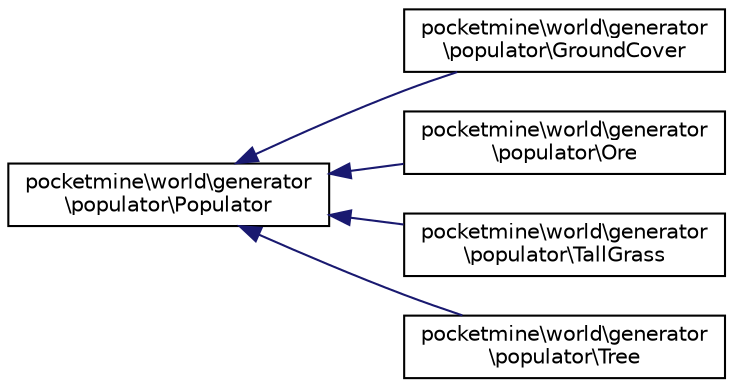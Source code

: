 digraph "Graphical Class Hierarchy"
{
 // INTERACTIVE_SVG=YES
 // LATEX_PDF_SIZE
  edge [fontname="Helvetica",fontsize="10",labelfontname="Helvetica",labelfontsize="10"];
  node [fontname="Helvetica",fontsize="10",shape=record];
  rankdir="LR";
  Node0 [label="pocketmine\\world\\generator\l\\populator\\Populator",height=0.2,width=0.4,color="black", fillcolor="white", style="filled",URL="$dd/d63/interfacepocketmine_1_1world_1_1generator_1_1populator_1_1_populator.html",tooltip=" "];
  Node0 -> Node1 [dir="back",color="midnightblue",fontsize="10",style="solid",fontname="Helvetica"];
  Node1 [label="pocketmine\\world\\generator\l\\populator\\GroundCover",height=0.2,width=0.4,color="black", fillcolor="white", style="filled",URL="$d3/d77/classpocketmine_1_1world_1_1generator_1_1populator_1_1_ground_cover.html",tooltip=" "];
  Node0 -> Node2 [dir="back",color="midnightblue",fontsize="10",style="solid",fontname="Helvetica"];
  Node2 [label="pocketmine\\world\\generator\l\\populator\\Ore",height=0.2,width=0.4,color="black", fillcolor="white", style="filled",URL="$dc/d8e/classpocketmine_1_1world_1_1generator_1_1populator_1_1_ore.html",tooltip=" "];
  Node0 -> Node3 [dir="back",color="midnightblue",fontsize="10",style="solid",fontname="Helvetica"];
  Node3 [label="pocketmine\\world\\generator\l\\populator\\TallGrass",height=0.2,width=0.4,color="black", fillcolor="white", style="filled",URL="$d0/d85/classpocketmine_1_1world_1_1generator_1_1populator_1_1_tall_grass.html",tooltip=" "];
  Node0 -> Node4 [dir="back",color="midnightblue",fontsize="10",style="solid",fontname="Helvetica"];
  Node4 [label="pocketmine\\world\\generator\l\\populator\\Tree",height=0.2,width=0.4,color="black", fillcolor="white", style="filled",URL="$df/da0/classpocketmine_1_1world_1_1generator_1_1populator_1_1_tree.html",tooltip=" "];
}
